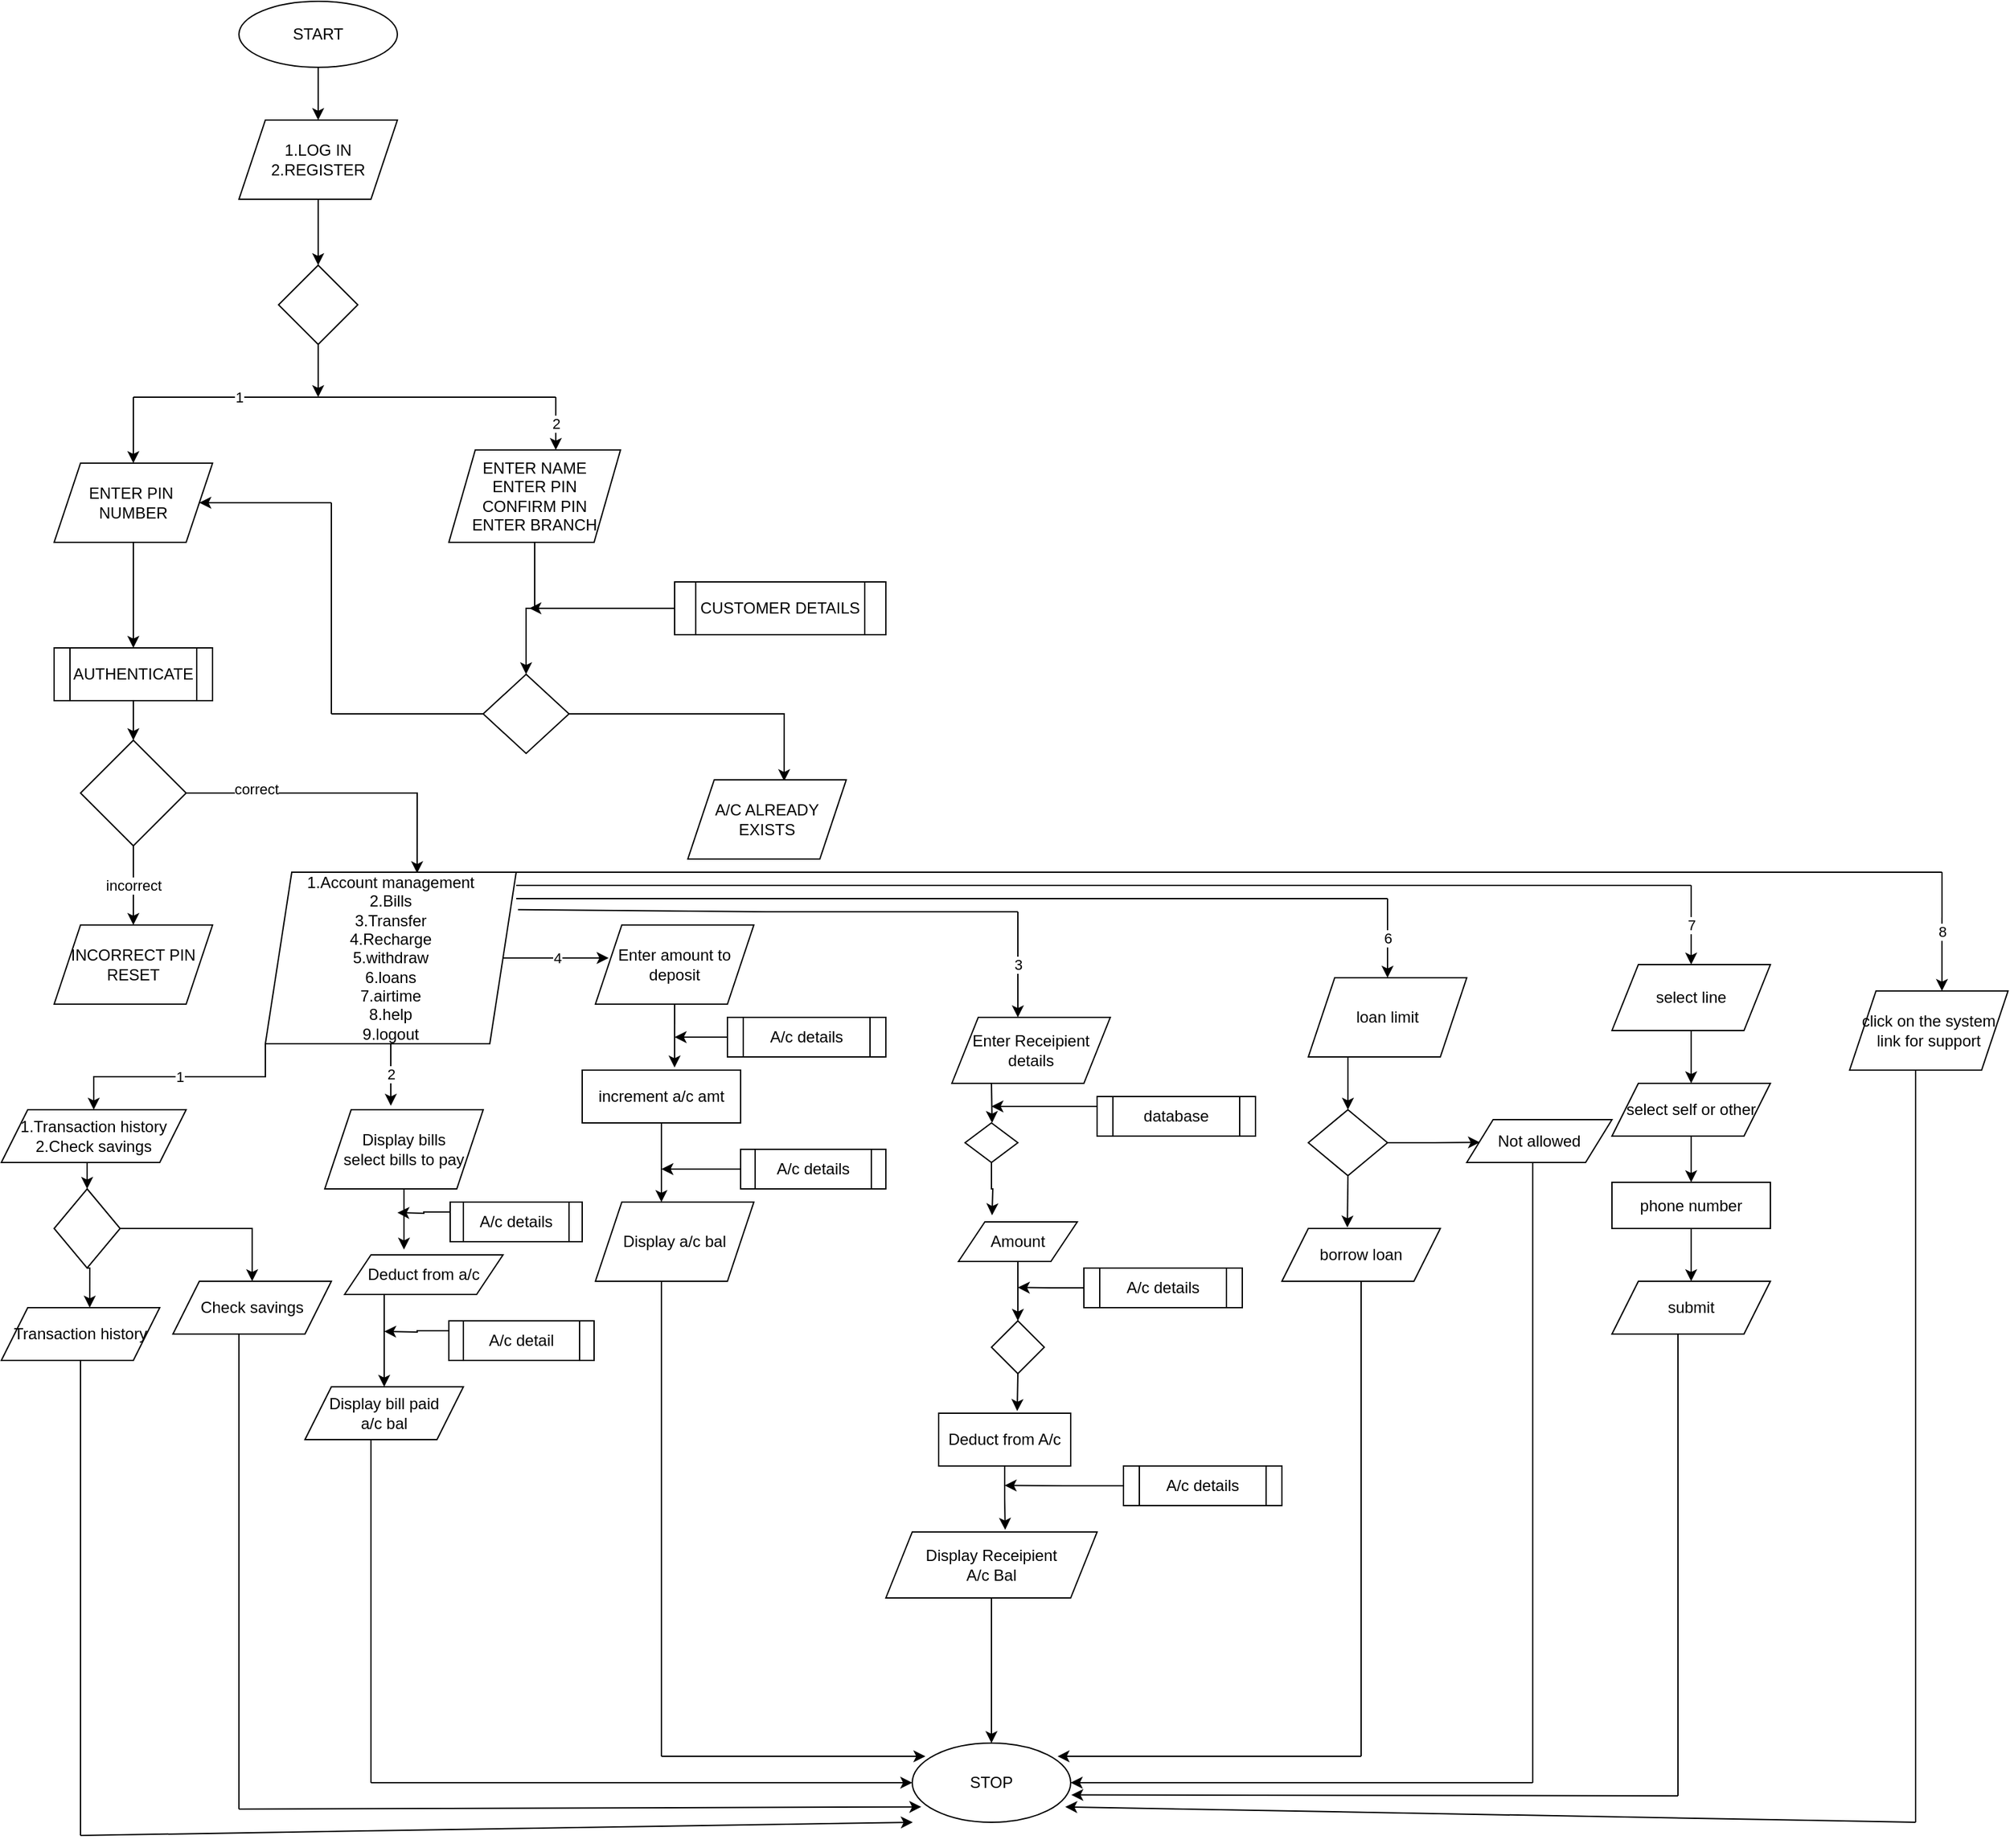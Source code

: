 <mxfile version="21.6.6" type="github">
  <diagram id="C5RBs43oDa-KdzZeNtuy" name="Page-1">
    <mxGraphModel dx="2664" dy="892" grid="1" gridSize="10" guides="1" tooltips="1" connect="1" arrows="1" fold="1" page="1" pageScale="1" pageWidth="827" pageHeight="1169" math="0" shadow="0">
      <root>
        <mxCell id="WIyWlLk6GJQsqaUBKTNV-0" />
        <mxCell id="WIyWlLk6GJQsqaUBKTNV-1" parent="WIyWlLk6GJQsqaUBKTNV-0" />
        <mxCell id="-EJJUSHEmiEM0p1fvj_I-4" style="edgeStyle=orthogonalEdgeStyle;rounded=0;orthogonalLoop=1;jettySize=auto;html=1;exitX=0.5;exitY=1;exitDx=0;exitDy=0;" edge="1" parent="WIyWlLk6GJQsqaUBKTNV-1" source="-EJJUSHEmiEM0p1fvj_I-0">
          <mxGeometry relative="1" as="geometry">
            <mxPoint x="250" y="110" as="targetPoint" />
            <Array as="points">
              <mxPoint x="250" y="110" />
              <mxPoint x="250" y="110" />
            </Array>
          </mxGeometry>
        </mxCell>
        <mxCell id="-EJJUSHEmiEM0p1fvj_I-0" value="START" style="ellipse;whiteSpace=wrap;html=1;" vertex="1" parent="WIyWlLk6GJQsqaUBKTNV-1">
          <mxGeometry x="190" y="20" width="120" height="50" as="geometry" />
        </mxCell>
        <mxCell id="-EJJUSHEmiEM0p1fvj_I-5" style="edgeStyle=orthogonalEdgeStyle;rounded=0;orthogonalLoop=1;jettySize=auto;html=1;exitX=0.5;exitY=1;exitDx=0;exitDy=0;entryX=0.5;entryY=0;entryDx=0;entryDy=0;" edge="1" parent="WIyWlLk6GJQsqaUBKTNV-1" source="-EJJUSHEmiEM0p1fvj_I-1" target="-EJJUSHEmiEM0p1fvj_I-2">
          <mxGeometry relative="1" as="geometry" />
        </mxCell>
        <mxCell id="-EJJUSHEmiEM0p1fvj_I-1" value="1.LOG IN&lt;br&gt;2.REGISTER&lt;br&gt;" style="shape=parallelogram;perimeter=parallelogramPerimeter;whiteSpace=wrap;html=1;fixedSize=1;" vertex="1" parent="WIyWlLk6GJQsqaUBKTNV-1">
          <mxGeometry x="190" y="110" width="120" height="60" as="geometry" />
        </mxCell>
        <mxCell id="-EJJUSHEmiEM0p1fvj_I-6" style="edgeStyle=orthogonalEdgeStyle;rounded=0;orthogonalLoop=1;jettySize=auto;html=1;exitX=0.5;exitY=1;exitDx=0;exitDy=0;" edge="1" parent="WIyWlLk6GJQsqaUBKTNV-1" source="-EJJUSHEmiEM0p1fvj_I-2">
          <mxGeometry relative="1" as="geometry">
            <mxPoint x="250" y="320" as="targetPoint" />
          </mxGeometry>
        </mxCell>
        <mxCell id="-EJJUSHEmiEM0p1fvj_I-2" value="" style="rhombus;whiteSpace=wrap;html=1;" vertex="1" parent="WIyWlLk6GJQsqaUBKTNV-1">
          <mxGeometry x="220" y="220" width="60" height="60" as="geometry" />
        </mxCell>
        <mxCell id="-EJJUSHEmiEM0p1fvj_I-7" value="" style="endArrow=none;html=1;rounded=0;" edge="1" parent="WIyWlLk6GJQsqaUBKTNV-1">
          <mxGeometry width="50" height="50" relative="1" as="geometry">
            <mxPoint x="110" y="320" as="sourcePoint" />
            <mxPoint x="430" y="320" as="targetPoint" />
          </mxGeometry>
        </mxCell>
        <mxCell id="-EJJUSHEmiEM0p1fvj_I-22" style="edgeStyle=orthogonalEdgeStyle;rounded=0;orthogonalLoop=1;jettySize=auto;html=1;exitX=0.5;exitY=1;exitDx=0;exitDy=0;entryX=0.5;entryY=0;entryDx=0;entryDy=0;" edge="1" parent="WIyWlLk6GJQsqaUBKTNV-1" source="-EJJUSHEmiEM0p1fvj_I-8" target="-EJJUSHEmiEM0p1fvj_I-18">
          <mxGeometry relative="1" as="geometry" />
        </mxCell>
        <mxCell id="-EJJUSHEmiEM0p1fvj_I-8" value="ENTER PIN&amp;nbsp; NUMBER" style="shape=parallelogram;perimeter=parallelogramPerimeter;whiteSpace=wrap;html=1;fixedSize=1;" vertex="1" parent="WIyWlLk6GJQsqaUBKTNV-1">
          <mxGeometry x="50" y="370" width="120" height="60" as="geometry" />
        </mxCell>
        <mxCell id="-EJJUSHEmiEM0p1fvj_I-91" style="edgeStyle=orthogonalEdgeStyle;rounded=0;orthogonalLoop=1;jettySize=auto;html=1;exitX=0.5;exitY=1;exitDx=0;exitDy=0;entryX=0.5;entryY=0;entryDx=0;entryDy=0;" edge="1" parent="WIyWlLk6GJQsqaUBKTNV-1" source="-EJJUSHEmiEM0p1fvj_I-9" target="-EJJUSHEmiEM0p1fvj_I-34">
          <mxGeometry relative="1" as="geometry" />
        </mxCell>
        <mxCell id="-EJJUSHEmiEM0p1fvj_I-9" value="ENTER NAME&lt;br&gt;ENTER PIN&lt;br&gt;CONFIRM PIN&lt;br&gt;ENTER BRANCH" style="shape=parallelogram;perimeter=parallelogramPerimeter;whiteSpace=wrap;html=1;fixedSize=1;" vertex="1" parent="WIyWlLk6GJQsqaUBKTNV-1">
          <mxGeometry x="349" y="360" width="130" height="70" as="geometry" />
        </mxCell>
        <mxCell id="-EJJUSHEmiEM0p1fvj_I-15" value="1" style="endArrow=classic;html=1;rounded=0;" edge="1" parent="WIyWlLk6GJQsqaUBKTNV-1">
          <mxGeometry x="-1" y="-40" width="50" height="50" relative="1" as="geometry">
            <mxPoint x="110" y="360" as="sourcePoint" />
            <mxPoint x="110" y="370" as="targetPoint" />
            <Array as="points">
              <mxPoint x="110" y="320" />
            </Array>
            <mxPoint x="40" y="-40" as="offset" />
          </mxGeometry>
        </mxCell>
        <mxCell id="-EJJUSHEmiEM0p1fvj_I-17" value="2" style="edgeStyle=none;orthogonalLoop=1;jettySize=auto;html=1;rounded=0;" edge="1" parent="WIyWlLk6GJQsqaUBKTNV-1">
          <mxGeometry width="100" relative="1" as="geometry">
            <mxPoint x="430" y="320" as="sourcePoint" />
            <mxPoint x="430" y="360" as="targetPoint" />
            <Array as="points" />
          </mxGeometry>
        </mxCell>
        <mxCell id="-EJJUSHEmiEM0p1fvj_I-21" style="edgeStyle=orthogonalEdgeStyle;rounded=0;orthogonalLoop=1;jettySize=auto;html=1;exitX=0.5;exitY=1;exitDx=0;exitDy=0;entryX=0.5;entryY=0;entryDx=0;entryDy=0;" edge="1" parent="WIyWlLk6GJQsqaUBKTNV-1" source="-EJJUSHEmiEM0p1fvj_I-18" target="-EJJUSHEmiEM0p1fvj_I-19">
          <mxGeometry relative="1" as="geometry" />
        </mxCell>
        <mxCell id="-EJJUSHEmiEM0p1fvj_I-18" value="AUTHENTICATE" style="shape=process;whiteSpace=wrap;html=1;backgroundOutline=1;" vertex="1" parent="WIyWlLk6GJQsqaUBKTNV-1">
          <mxGeometry x="50" y="510" width="120" height="40" as="geometry" />
        </mxCell>
        <mxCell id="-EJJUSHEmiEM0p1fvj_I-24" value="incorrect" style="edgeStyle=orthogonalEdgeStyle;rounded=0;orthogonalLoop=1;jettySize=auto;html=1;exitX=0.5;exitY=1;exitDx=0;exitDy=0;entryX=0.5;entryY=0;entryDx=0;entryDy=0;" edge="1" parent="WIyWlLk6GJQsqaUBKTNV-1" source="-EJJUSHEmiEM0p1fvj_I-19" target="-EJJUSHEmiEM0p1fvj_I-23">
          <mxGeometry relative="1" as="geometry" />
        </mxCell>
        <mxCell id="-EJJUSHEmiEM0p1fvj_I-27" style="edgeStyle=orthogonalEdgeStyle;rounded=0;orthogonalLoop=1;jettySize=auto;html=1;exitX=1;exitY=0.5;exitDx=0;exitDy=0;entryX=0.605;entryY=0.006;entryDx=0;entryDy=0;entryPerimeter=0;" edge="1" parent="WIyWlLk6GJQsqaUBKTNV-1" source="-EJJUSHEmiEM0p1fvj_I-19" target="-EJJUSHEmiEM0p1fvj_I-25">
          <mxGeometry relative="1" as="geometry">
            <mxPoint x="332" y="670" as="targetPoint" />
          </mxGeometry>
        </mxCell>
        <mxCell id="-EJJUSHEmiEM0p1fvj_I-30" value="correct" style="edgeLabel;html=1;align=center;verticalAlign=middle;resizable=0;points=[];" vertex="1" connectable="0" parent="-EJJUSHEmiEM0p1fvj_I-27">
          <mxGeometry x="-0.554" y="3" relative="1" as="geometry">
            <mxPoint as="offset" />
          </mxGeometry>
        </mxCell>
        <mxCell id="-EJJUSHEmiEM0p1fvj_I-19" value="" style="rhombus;whiteSpace=wrap;html=1;" vertex="1" parent="WIyWlLk6GJQsqaUBKTNV-1">
          <mxGeometry x="70" y="580" width="80" height="80" as="geometry" />
        </mxCell>
        <mxCell id="-EJJUSHEmiEM0p1fvj_I-23" value="INCORRECT PIN&lt;br&gt;RESET" style="shape=parallelogram;perimeter=parallelogramPerimeter;whiteSpace=wrap;html=1;fixedSize=1;" vertex="1" parent="WIyWlLk6GJQsqaUBKTNV-1">
          <mxGeometry x="50" y="720" width="120" height="60" as="geometry" />
        </mxCell>
        <mxCell id="-EJJUSHEmiEM0p1fvj_I-61" value="4" style="edgeStyle=orthogonalEdgeStyle;rounded=0;orthogonalLoop=1;jettySize=auto;html=1;exitX=1;exitY=0.5;exitDx=0;exitDy=0;" edge="1" parent="WIyWlLk6GJQsqaUBKTNV-1" source="-EJJUSHEmiEM0p1fvj_I-25">
          <mxGeometry relative="1" as="geometry">
            <mxPoint x="470" y="745" as="targetPoint" />
          </mxGeometry>
        </mxCell>
        <mxCell id="-EJJUSHEmiEM0p1fvj_I-72" value="1" style="edgeStyle=orthogonalEdgeStyle;rounded=0;orthogonalLoop=1;jettySize=auto;html=1;exitX=0;exitY=1;exitDx=0;exitDy=0;entryX=0.5;entryY=0;entryDx=0;entryDy=0;" edge="1" parent="WIyWlLk6GJQsqaUBKTNV-1" source="-EJJUSHEmiEM0p1fvj_I-25" target="-EJJUSHEmiEM0p1fvj_I-56">
          <mxGeometry relative="1" as="geometry" />
        </mxCell>
        <mxCell id="-EJJUSHEmiEM0p1fvj_I-112" value="2" style="edgeStyle=orthogonalEdgeStyle;rounded=0;orthogonalLoop=1;jettySize=auto;html=1;exitX=0.5;exitY=1;exitDx=0;exitDy=0;entryX=0.417;entryY=-0.05;entryDx=0;entryDy=0;entryPerimeter=0;" edge="1" parent="WIyWlLk6GJQsqaUBKTNV-1" source="-EJJUSHEmiEM0p1fvj_I-25" target="-EJJUSHEmiEM0p1fvj_I-57">
          <mxGeometry relative="1" as="geometry" />
        </mxCell>
        <mxCell id="-EJJUSHEmiEM0p1fvj_I-25" value="1.Account management&lt;br&gt;2.Bills&lt;br&gt;3.Transfer&lt;br&gt;4.Recharge&lt;br&gt;5.withdraw&lt;br&gt;6.loans&lt;br&gt;7.airtime&lt;br&gt;8.help&lt;br&gt;9.logout" style="shape=parallelogram;perimeter=parallelogramPerimeter;whiteSpace=wrap;html=1;fixedSize=1;" vertex="1" parent="WIyWlLk6GJQsqaUBKTNV-1">
          <mxGeometry x="210" y="680" width="190" height="130" as="geometry" />
        </mxCell>
        <mxCell id="-EJJUSHEmiEM0p1fvj_I-92" style="edgeStyle=orthogonalEdgeStyle;rounded=0;orthogonalLoop=1;jettySize=auto;html=1;exitX=0;exitY=0.5;exitDx=0;exitDy=0;" edge="1" parent="WIyWlLk6GJQsqaUBKTNV-1" source="-EJJUSHEmiEM0p1fvj_I-31">
          <mxGeometry relative="1" as="geometry">
            <mxPoint x="410" y="480" as="targetPoint" />
          </mxGeometry>
        </mxCell>
        <mxCell id="-EJJUSHEmiEM0p1fvj_I-31" value="CUSTOMER DETAILS" style="shape=process;whiteSpace=wrap;html=1;backgroundOutline=1;" vertex="1" parent="WIyWlLk6GJQsqaUBKTNV-1">
          <mxGeometry x="520" y="460" width="160" height="40" as="geometry" />
        </mxCell>
        <mxCell id="-EJJUSHEmiEM0p1fvj_I-42" style="edgeStyle=orthogonalEdgeStyle;rounded=0;orthogonalLoop=1;jettySize=auto;html=1;exitX=1;exitY=0.5;exitDx=0;exitDy=0;entryX=0.608;entryY=0.017;entryDx=0;entryDy=0;entryPerimeter=0;" edge="1" parent="WIyWlLk6GJQsqaUBKTNV-1" source="-EJJUSHEmiEM0p1fvj_I-34" target="-EJJUSHEmiEM0p1fvj_I-35">
          <mxGeometry relative="1" as="geometry" />
        </mxCell>
        <mxCell id="-EJJUSHEmiEM0p1fvj_I-34" value="" style="rhombus;whiteSpace=wrap;html=1;" vertex="1" parent="WIyWlLk6GJQsqaUBKTNV-1">
          <mxGeometry x="375" y="530" width="65" height="60" as="geometry" />
        </mxCell>
        <mxCell id="-EJJUSHEmiEM0p1fvj_I-35" value="A/C ALREADY EXISTS" style="shape=parallelogram;perimeter=parallelogramPerimeter;whiteSpace=wrap;html=1;fixedSize=1;" vertex="1" parent="WIyWlLk6GJQsqaUBKTNV-1">
          <mxGeometry x="530" y="610" width="120" height="60" as="geometry" />
        </mxCell>
        <mxCell id="-EJJUSHEmiEM0p1fvj_I-45" value="" style="endArrow=none;html=1;rounded=0;" edge="1" parent="WIyWlLk6GJQsqaUBKTNV-1">
          <mxGeometry width="50" height="50" relative="1" as="geometry">
            <mxPoint x="260" y="560" as="sourcePoint" />
            <mxPoint x="260" y="400" as="targetPoint" />
          </mxGeometry>
        </mxCell>
        <mxCell id="-EJJUSHEmiEM0p1fvj_I-47" value="" style="endArrow=none;html=1;rounded=0;entryX=0;entryY=0.5;entryDx=0;entryDy=0;" edge="1" parent="WIyWlLk6GJQsqaUBKTNV-1" target="-EJJUSHEmiEM0p1fvj_I-34">
          <mxGeometry width="50" height="50" relative="1" as="geometry">
            <mxPoint x="260" y="560" as="sourcePoint" />
            <mxPoint x="370" y="570" as="targetPoint" />
          </mxGeometry>
        </mxCell>
        <mxCell id="-EJJUSHEmiEM0p1fvj_I-55" value="" style="endArrow=classic;html=1;rounded=0;entryX=1;entryY=0.5;entryDx=0;entryDy=0;" edge="1" parent="WIyWlLk6GJQsqaUBKTNV-1" target="-EJJUSHEmiEM0p1fvj_I-8">
          <mxGeometry width="50" height="50" relative="1" as="geometry">
            <mxPoint x="260" y="400" as="sourcePoint" />
            <mxPoint x="240" y="450" as="targetPoint" />
            <Array as="points" />
          </mxGeometry>
        </mxCell>
        <mxCell id="-EJJUSHEmiEM0p1fvj_I-78" style="edgeStyle=orthogonalEdgeStyle;rounded=0;orthogonalLoop=1;jettySize=auto;html=1;exitX=0.5;exitY=1;exitDx=0;exitDy=0;entryX=0.5;entryY=0;entryDx=0;entryDy=0;" edge="1" parent="WIyWlLk6GJQsqaUBKTNV-1" source="-EJJUSHEmiEM0p1fvj_I-56" target="-EJJUSHEmiEM0p1fvj_I-74">
          <mxGeometry relative="1" as="geometry" />
        </mxCell>
        <mxCell id="-EJJUSHEmiEM0p1fvj_I-56" value="1.Transaction history&lt;br&gt;2.Check savings" style="shape=parallelogram;perimeter=parallelogramPerimeter;whiteSpace=wrap;html=1;fixedSize=1;" vertex="1" parent="WIyWlLk6GJQsqaUBKTNV-1">
          <mxGeometry x="10" y="860" width="140" height="40" as="geometry" />
        </mxCell>
        <mxCell id="-EJJUSHEmiEM0p1fvj_I-118" style="edgeStyle=orthogonalEdgeStyle;rounded=0;orthogonalLoop=1;jettySize=auto;html=1;exitX=0.5;exitY=1;exitDx=0;exitDy=0;entryX=0.375;entryY=-0.133;entryDx=0;entryDy=0;entryPerimeter=0;" edge="1" parent="WIyWlLk6GJQsqaUBKTNV-1" source="-EJJUSHEmiEM0p1fvj_I-57" target="-EJJUSHEmiEM0p1fvj_I-95">
          <mxGeometry relative="1" as="geometry" />
        </mxCell>
        <mxCell id="-EJJUSHEmiEM0p1fvj_I-57" value="Display bills&lt;br&gt;select bills to pay" style="shape=parallelogram;perimeter=parallelogramPerimeter;whiteSpace=wrap;html=1;fixedSize=1;" vertex="1" parent="WIyWlLk6GJQsqaUBKTNV-1">
          <mxGeometry x="255" y="860" width="120" height="60" as="geometry" />
        </mxCell>
        <mxCell id="-EJJUSHEmiEM0p1fvj_I-67" style="edgeStyle=orthogonalEdgeStyle;rounded=0;orthogonalLoop=1;jettySize=auto;html=1;exitX=0.5;exitY=1;exitDx=0;exitDy=0;entryX=0.583;entryY=-0.05;entryDx=0;entryDy=0;entryPerimeter=0;" edge="1" parent="WIyWlLk6GJQsqaUBKTNV-1" source="-EJJUSHEmiEM0p1fvj_I-58" target="-EJJUSHEmiEM0p1fvj_I-62">
          <mxGeometry relative="1" as="geometry" />
        </mxCell>
        <mxCell id="-EJJUSHEmiEM0p1fvj_I-58" value="Enter amount to deposit" style="shape=parallelogram;perimeter=parallelogramPerimeter;whiteSpace=wrap;html=1;fixedSize=1;" vertex="1" parent="WIyWlLk6GJQsqaUBKTNV-1">
          <mxGeometry x="460" y="720" width="120" height="60" as="geometry" />
        </mxCell>
        <mxCell id="-EJJUSHEmiEM0p1fvj_I-69" style="edgeStyle=orthogonalEdgeStyle;rounded=0;orthogonalLoop=1;jettySize=auto;html=1;exitX=0.5;exitY=1;exitDx=0;exitDy=0;" edge="1" parent="WIyWlLk6GJQsqaUBKTNV-1" source="-EJJUSHEmiEM0p1fvj_I-62">
          <mxGeometry relative="1" as="geometry">
            <mxPoint x="510" y="930" as="targetPoint" />
          </mxGeometry>
        </mxCell>
        <mxCell id="-EJJUSHEmiEM0p1fvj_I-62" value="increment a/c amt" style="rounded=0;whiteSpace=wrap;html=1;" vertex="1" parent="WIyWlLk6GJQsqaUBKTNV-1">
          <mxGeometry x="450" y="830" width="120" height="40" as="geometry" />
        </mxCell>
        <mxCell id="-EJJUSHEmiEM0p1fvj_I-63" value="Display a/c bal" style="shape=parallelogram;perimeter=parallelogramPerimeter;whiteSpace=wrap;html=1;fixedSize=1;" vertex="1" parent="WIyWlLk6GJQsqaUBKTNV-1">
          <mxGeometry x="460" y="930" width="120" height="60" as="geometry" />
        </mxCell>
        <mxCell id="-EJJUSHEmiEM0p1fvj_I-70" style="edgeStyle=orthogonalEdgeStyle;rounded=0;orthogonalLoop=1;jettySize=auto;html=1;exitX=0;exitY=0.5;exitDx=0;exitDy=0;" edge="1" parent="WIyWlLk6GJQsqaUBKTNV-1" source="-EJJUSHEmiEM0p1fvj_I-64">
          <mxGeometry relative="1" as="geometry">
            <mxPoint x="510" y="905" as="targetPoint" />
          </mxGeometry>
        </mxCell>
        <mxCell id="-EJJUSHEmiEM0p1fvj_I-64" value="A/c details" style="shape=process;whiteSpace=wrap;html=1;backgroundOutline=1;" vertex="1" parent="WIyWlLk6GJQsqaUBKTNV-1">
          <mxGeometry x="570" y="890" width="110" height="30" as="geometry" />
        </mxCell>
        <mxCell id="-EJJUSHEmiEM0p1fvj_I-71" style="edgeStyle=orthogonalEdgeStyle;rounded=0;orthogonalLoop=1;jettySize=auto;html=1;exitX=0;exitY=0.5;exitDx=0;exitDy=0;" edge="1" parent="WIyWlLk6GJQsqaUBKTNV-1" source="-EJJUSHEmiEM0p1fvj_I-65">
          <mxGeometry relative="1" as="geometry">
            <mxPoint x="520" y="805" as="targetPoint" />
          </mxGeometry>
        </mxCell>
        <mxCell id="-EJJUSHEmiEM0p1fvj_I-65" value="A/c details" style="shape=process;whiteSpace=wrap;html=1;backgroundOutline=1;" vertex="1" parent="WIyWlLk6GJQsqaUBKTNV-1">
          <mxGeometry x="560" y="790" width="120" height="30" as="geometry" />
        </mxCell>
        <mxCell id="-EJJUSHEmiEM0p1fvj_I-80" style="edgeStyle=orthogonalEdgeStyle;rounded=0;orthogonalLoop=1;jettySize=auto;html=1;exitX=1;exitY=0.5;exitDx=0;exitDy=0;entryX=0.5;entryY=0;entryDx=0;entryDy=0;" edge="1" parent="WIyWlLk6GJQsqaUBKTNV-1" source="-EJJUSHEmiEM0p1fvj_I-74" target="-EJJUSHEmiEM0p1fvj_I-76">
          <mxGeometry relative="1" as="geometry" />
        </mxCell>
        <mxCell id="-EJJUSHEmiEM0p1fvj_I-82" style="edgeStyle=orthogonalEdgeStyle;rounded=0;orthogonalLoop=1;jettySize=auto;html=1;exitX=0.5;exitY=1;exitDx=0;exitDy=0;entryX=0.558;entryY=0;entryDx=0;entryDy=0;entryPerimeter=0;" edge="1" parent="WIyWlLk6GJQsqaUBKTNV-1" source="-EJJUSHEmiEM0p1fvj_I-74" target="-EJJUSHEmiEM0p1fvj_I-75">
          <mxGeometry relative="1" as="geometry" />
        </mxCell>
        <mxCell id="-EJJUSHEmiEM0p1fvj_I-74" value="" style="rhombus;whiteSpace=wrap;html=1;" vertex="1" parent="WIyWlLk6GJQsqaUBKTNV-1">
          <mxGeometry x="50" y="920" width="50" height="60" as="geometry" />
        </mxCell>
        <mxCell id="-EJJUSHEmiEM0p1fvj_I-75" value="Transaction history" style="shape=parallelogram;perimeter=parallelogramPerimeter;whiteSpace=wrap;html=1;fixedSize=1;" vertex="1" parent="WIyWlLk6GJQsqaUBKTNV-1">
          <mxGeometry x="10" y="1010" width="120" height="40" as="geometry" />
        </mxCell>
        <mxCell id="-EJJUSHEmiEM0p1fvj_I-76" value="Check savings" style="shape=parallelogram;perimeter=parallelogramPerimeter;whiteSpace=wrap;html=1;fixedSize=1;" vertex="1" parent="WIyWlLk6GJQsqaUBKTNV-1">
          <mxGeometry x="140" y="990" width="120" height="40" as="geometry" />
        </mxCell>
        <mxCell id="-EJJUSHEmiEM0p1fvj_I-83" style="edgeStyle=orthogonalEdgeStyle;rounded=0;orthogonalLoop=1;jettySize=auto;html=1;exitX=0.5;exitY=1;exitDx=0;exitDy=0;" edge="1" parent="WIyWlLk6GJQsqaUBKTNV-1" source="-EJJUSHEmiEM0p1fvj_I-1" target="-EJJUSHEmiEM0p1fvj_I-1">
          <mxGeometry relative="1" as="geometry" />
        </mxCell>
        <mxCell id="-EJJUSHEmiEM0p1fvj_I-86" style="edgeStyle=orthogonalEdgeStyle;rounded=0;orthogonalLoop=1;jettySize=auto;html=1;exitX=0.5;exitY=1;exitDx=0;exitDy=0;" edge="1" parent="WIyWlLk6GJQsqaUBKTNV-1" source="-EJJUSHEmiEM0p1fvj_I-1" target="-EJJUSHEmiEM0p1fvj_I-1">
          <mxGeometry relative="1" as="geometry" />
        </mxCell>
        <mxCell id="-EJJUSHEmiEM0p1fvj_I-121" style="edgeStyle=orthogonalEdgeStyle;rounded=0;orthogonalLoop=1;jettySize=auto;html=1;exitX=0;exitY=0.25;exitDx=0;exitDy=0;" edge="1" parent="WIyWlLk6GJQsqaUBKTNV-1" source="-EJJUSHEmiEM0p1fvj_I-93">
          <mxGeometry relative="1" as="geometry">
            <mxPoint x="310" y="938" as="targetPoint" />
          </mxGeometry>
        </mxCell>
        <mxCell id="-EJJUSHEmiEM0p1fvj_I-93" value="A/c details" style="shape=process;whiteSpace=wrap;html=1;backgroundOutline=1;" vertex="1" parent="WIyWlLk6GJQsqaUBKTNV-1">
          <mxGeometry x="350" y="930" width="100" height="30" as="geometry" />
        </mxCell>
        <mxCell id="-EJJUSHEmiEM0p1fvj_I-119" style="edgeStyle=orthogonalEdgeStyle;rounded=0;orthogonalLoop=1;jettySize=auto;html=1;exitX=0.25;exitY=1;exitDx=0;exitDy=0;" edge="1" parent="WIyWlLk6GJQsqaUBKTNV-1" source="-EJJUSHEmiEM0p1fvj_I-95" target="-EJJUSHEmiEM0p1fvj_I-102">
          <mxGeometry relative="1" as="geometry" />
        </mxCell>
        <mxCell id="-EJJUSHEmiEM0p1fvj_I-95" value="Deduct from a/c" style="shape=parallelogram;perimeter=parallelogramPerimeter;whiteSpace=wrap;html=1;fixedSize=1;" vertex="1" parent="WIyWlLk6GJQsqaUBKTNV-1">
          <mxGeometry x="270" y="970" width="120" height="30" as="geometry" />
        </mxCell>
        <mxCell id="-EJJUSHEmiEM0p1fvj_I-120" style="edgeStyle=orthogonalEdgeStyle;rounded=0;orthogonalLoop=1;jettySize=auto;html=1;exitX=0;exitY=0.25;exitDx=0;exitDy=0;" edge="1" parent="WIyWlLk6GJQsqaUBKTNV-1" source="-EJJUSHEmiEM0p1fvj_I-97">
          <mxGeometry relative="1" as="geometry">
            <mxPoint x="300" y="1028" as="targetPoint" />
          </mxGeometry>
        </mxCell>
        <mxCell id="-EJJUSHEmiEM0p1fvj_I-97" value="A/c detail" style="shape=process;whiteSpace=wrap;html=1;backgroundOutline=1;" vertex="1" parent="WIyWlLk6GJQsqaUBKTNV-1">
          <mxGeometry x="349" y="1020" width="110" height="30" as="geometry" />
        </mxCell>
        <mxCell id="-EJJUSHEmiEM0p1fvj_I-99" style="edgeStyle=orthogonalEdgeStyle;rounded=0;orthogonalLoop=1;jettySize=auto;html=1;exitX=0.5;exitY=1;exitDx=0;exitDy=0;" edge="1" parent="WIyWlLk6GJQsqaUBKTNV-1" source="-EJJUSHEmiEM0p1fvj_I-97" target="-EJJUSHEmiEM0p1fvj_I-97">
          <mxGeometry relative="1" as="geometry" />
        </mxCell>
        <mxCell id="-EJJUSHEmiEM0p1fvj_I-100" style="edgeStyle=orthogonalEdgeStyle;rounded=0;orthogonalLoop=1;jettySize=auto;html=1;exitX=0.5;exitY=1;exitDx=0;exitDy=0;" edge="1" parent="WIyWlLk6GJQsqaUBKTNV-1" source="-EJJUSHEmiEM0p1fvj_I-97" target="-EJJUSHEmiEM0p1fvj_I-97">
          <mxGeometry relative="1" as="geometry" />
        </mxCell>
        <mxCell id="-EJJUSHEmiEM0p1fvj_I-102" value="Display bill paid&lt;br&gt;a/c bal" style="shape=parallelogram;perimeter=parallelogramPerimeter;whiteSpace=wrap;html=1;fixedSize=1;" vertex="1" parent="WIyWlLk6GJQsqaUBKTNV-1">
          <mxGeometry x="240" y="1070" width="120" height="40" as="geometry" />
        </mxCell>
        <mxCell id="-EJJUSHEmiEM0p1fvj_I-113" value="STOP" style="ellipse;whiteSpace=wrap;html=1;" vertex="1" parent="WIyWlLk6GJQsqaUBKTNV-1">
          <mxGeometry x="700" y="1340" width="120" height="60" as="geometry" />
        </mxCell>
        <mxCell id="-EJJUSHEmiEM0p1fvj_I-130" value="" style="endArrow=none;html=1;rounded=0;" edge="1" parent="WIyWlLk6GJQsqaUBKTNV-1">
          <mxGeometry width="50" height="50" relative="1" as="geometry">
            <mxPoint x="70" y="1410" as="sourcePoint" />
            <mxPoint x="70" y="1050" as="targetPoint" />
          </mxGeometry>
        </mxCell>
        <mxCell id="-EJJUSHEmiEM0p1fvj_I-131" value="" style="endArrow=none;html=1;rounded=0;" edge="1" parent="WIyWlLk6GJQsqaUBKTNV-1">
          <mxGeometry width="50" height="50" relative="1" as="geometry">
            <mxPoint x="190" y="1390" as="sourcePoint" />
            <mxPoint x="190" y="1030" as="targetPoint" />
          </mxGeometry>
        </mxCell>
        <mxCell id="-EJJUSHEmiEM0p1fvj_I-139" value="" style="endArrow=none;html=1;rounded=0;exitX=1.007;exitY=0.218;exitDx=0;exitDy=0;exitPerimeter=0;" edge="1" parent="WIyWlLk6GJQsqaUBKTNV-1" source="-EJJUSHEmiEM0p1fvj_I-25">
          <mxGeometry width="50" height="50" relative="1" as="geometry">
            <mxPoint x="400" y="710" as="sourcePoint" />
            <mxPoint x="780" y="710" as="targetPoint" />
            <Array as="points">
              <mxPoint x="590" y="710" />
            </Array>
          </mxGeometry>
        </mxCell>
        <mxCell id="-EJJUSHEmiEM0p1fvj_I-141" value="3" style="endArrow=classic;html=1;rounded=0;" edge="1" parent="WIyWlLk6GJQsqaUBKTNV-1">
          <mxGeometry width="50" height="50" relative="1" as="geometry">
            <mxPoint x="780" y="710" as="sourcePoint" />
            <mxPoint x="780" y="790" as="targetPoint" />
          </mxGeometry>
        </mxCell>
        <mxCell id="-EJJUSHEmiEM0p1fvj_I-161" style="edgeStyle=orthogonalEdgeStyle;rounded=0;orthogonalLoop=1;jettySize=auto;html=1;exitX=0.25;exitY=1;exitDx=0;exitDy=0;" edge="1" parent="WIyWlLk6GJQsqaUBKTNV-1" source="-EJJUSHEmiEM0p1fvj_I-142">
          <mxGeometry relative="1" as="geometry">
            <mxPoint x="760.455" y="870" as="targetPoint" />
          </mxGeometry>
        </mxCell>
        <mxCell id="-EJJUSHEmiEM0p1fvj_I-142" value="Enter Receipient details" style="shape=parallelogram;perimeter=parallelogramPerimeter;whiteSpace=wrap;html=1;fixedSize=1;" vertex="1" parent="WIyWlLk6GJQsqaUBKTNV-1">
          <mxGeometry x="730" y="790" width="120" height="50" as="geometry" />
        </mxCell>
        <mxCell id="-EJJUSHEmiEM0p1fvj_I-163" style="edgeStyle=orthogonalEdgeStyle;rounded=0;orthogonalLoop=1;jettySize=auto;html=1;exitX=0.5;exitY=1;exitDx=0;exitDy=0;" edge="1" parent="WIyWlLk6GJQsqaUBKTNV-1" source="-EJJUSHEmiEM0p1fvj_I-144">
          <mxGeometry relative="1" as="geometry">
            <mxPoint x="760.455" y="940" as="targetPoint" />
          </mxGeometry>
        </mxCell>
        <mxCell id="-EJJUSHEmiEM0p1fvj_I-144" value="" style="rhombus;whiteSpace=wrap;html=1;" vertex="1" parent="WIyWlLk6GJQsqaUBKTNV-1">
          <mxGeometry x="740" y="870" width="40" height="30" as="geometry" />
        </mxCell>
        <mxCell id="-EJJUSHEmiEM0p1fvj_I-155" style="edgeStyle=orthogonalEdgeStyle;rounded=0;orthogonalLoop=1;jettySize=auto;html=1;exitX=0.5;exitY=1;exitDx=0;exitDy=0;entryX=0.5;entryY=0;entryDx=0;entryDy=0;" edge="1" parent="WIyWlLk6GJQsqaUBKTNV-1" source="-EJJUSHEmiEM0p1fvj_I-145" target="-EJJUSHEmiEM0p1fvj_I-146">
          <mxGeometry relative="1" as="geometry" />
        </mxCell>
        <mxCell id="-EJJUSHEmiEM0p1fvj_I-145" value="Amount" style="shape=parallelogram;perimeter=parallelogramPerimeter;whiteSpace=wrap;html=1;fixedSize=1;" vertex="1" parent="WIyWlLk6GJQsqaUBKTNV-1">
          <mxGeometry x="735" y="945" width="90" height="30" as="geometry" />
        </mxCell>
        <mxCell id="-EJJUSHEmiEM0p1fvj_I-157" style="edgeStyle=orthogonalEdgeStyle;rounded=0;orthogonalLoop=1;jettySize=auto;html=1;exitX=0.5;exitY=1;exitDx=0;exitDy=0;entryX=0.595;entryY=-0.041;entryDx=0;entryDy=0;entryPerimeter=0;" edge="1" parent="WIyWlLk6GJQsqaUBKTNV-1" source="-EJJUSHEmiEM0p1fvj_I-146" target="-EJJUSHEmiEM0p1fvj_I-147">
          <mxGeometry relative="1" as="geometry" />
        </mxCell>
        <mxCell id="-EJJUSHEmiEM0p1fvj_I-146" value="" style="rhombus;whiteSpace=wrap;html=1;" vertex="1" parent="WIyWlLk6GJQsqaUBKTNV-1">
          <mxGeometry x="760" y="1020" width="40" height="40" as="geometry" />
        </mxCell>
        <mxCell id="-EJJUSHEmiEM0p1fvj_I-158" style="edgeStyle=orthogonalEdgeStyle;rounded=0;orthogonalLoop=1;jettySize=auto;html=1;exitX=0.5;exitY=1;exitDx=0;exitDy=0;entryX=0.565;entryY=-0.033;entryDx=0;entryDy=0;entryPerimeter=0;" edge="1" parent="WIyWlLk6GJQsqaUBKTNV-1" source="-EJJUSHEmiEM0p1fvj_I-147" target="-EJJUSHEmiEM0p1fvj_I-148">
          <mxGeometry relative="1" as="geometry" />
        </mxCell>
        <mxCell id="-EJJUSHEmiEM0p1fvj_I-147" value="Deduct from A/c" style="rounded=0;whiteSpace=wrap;html=1;" vertex="1" parent="WIyWlLk6GJQsqaUBKTNV-1">
          <mxGeometry x="720" y="1090" width="100" height="40" as="geometry" />
        </mxCell>
        <mxCell id="-EJJUSHEmiEM0p1fvj_I-197" style="edgeStyle=orthogonalEdgeStyle;rounded=0;orthogonalLoop=1;jettySize=auto;html=1;exitX=0.5;exitY=1;exitDx=0;exitDy=0;" edge="1" parent="WIyWlLk6GJQsqaUBKTNV-1" source="-EJJUSHEmiEM0p1fvj_I-148" target="-EJJUSHEmiEM0p1fvj_I-113">
          <mxGeometry relative="1" as="geometry" />
        </mxCell>
        <mxCell id="-EJJUSHEmiEM0p1fvj_I-148" value="Display Receipient&lt;br&gt;A/c Bal" style="shape=parallelogram;perimeter=parallelogramPerimeter;whiteSpace=wrap;html=1;fixedSize=1;" vertex="1" parent="WIyWlLk6GJQsqaUBKTNV-1">
          <mxGeometry x="680" y="1180" width="160" height="50" as="geometry" />
        </mxCell>
        <mxCell id="-EJJUSHEmiEM0p1fvj_I-164" style="edgeStyle=orthogonalEdgeStyle;rounded=0;orthogonalLoop=1;jettySize=auto;html=1;exitX=0;exitY=0.25;exitDx=0;exitDy=0;" edge="1" parent="WIyWlLk6GJQsqaUBKTNV-1" source="-EJJUSHEmiEM0p1fvj_I-149">
          <mxGeometry relative="1" as="geometry">
            <mxPoint x="760" y="857.455" as="targetPoint" />
          </mxGeometry>
        </mxCell>
        <mxCell id="-EJJUSHEmiEM0p1fvj_I-149" value="database" style="shape=process;whiteSpace=wrap;html=1;backgroundOutline=1;" vertex="1" parent="WIyWlLk6GJQsqaUBKTNV-1">
          <mxGeometry x="840" y="850" width="120" height="30" as="geometry" />
        </mxCell>
        <mxCell id="-EJJUSHEmiEM0p1fvj_I-154" style="edgeStyle=orthogonalEdgeStyle;rounded=0;orthogonalLoop=1;jettySize=auto;html=1;exitX=0;exitY=0.5;exitDx=0;exitDy=0;" edge="1" parent="WIyWlLk6GJQsqaUBKTNV-1" source="-EJJUSHEmiEM0p1fvj_I-150">
          <mxGeometry relative="1" as="geometry">
            <mxPoint x="780" y="994.727" as="targetPoint" />
          </mxGeometry>
        </mxCell>
        <mxCell id="-EJJUSHEmiEM0p1fvj_I-150" value="A/c details" style="shape=process;whiteSpace=wrap;html=1;backgroundOutline=1;" vertex="1" parent="WIyWlLk6GJQsqaUBKTNV-1">
          <mxGeometry x="830" y="980" width="120" height="30" as="geometry" />
        </mxCell>
        <mxCell id="-EJJUSHEmiEM0p1fvj_I-159" style="edgeStyle=orthogonalEdgeStyle;rounded=0;orthogonalLoop=1;jettySize=auto;html=1;exitX=0;exitY=0.5;exitDx=0;exitDy=0;" edge="1" parent="WIyWlLk6GJQsqaUBKTNV-1" source="-EJJUSHEmiEM0p1fvj_I-151">
          <mxGeometry relative="1" as="geometry">
            <mxPoint x="770" y="1144.727" as="targetPoint" />
          </mxGeometry>
        </mxCell>
        <mxCell id="-EJJUSHEmiEM0p1fvj_I-151" value="A/c details" style="shape=process;whiteSpace=wrap;html=1;backgroundOutline=1;" vertex="1" parent="WIyWlLk6GJQsqaUBKTNV-1">
          <mxGeometry x="860" y="1130" width="120" height="30" as="geometry" />
        </mxCell>
        <mxCell id="-EJJUSHEmiEM0p1fvj_I-174" style="edgeStyle=orthogonalEdgeStyle;rounded=0;orthogonalLoop=1;jettySize=auto;html=1;exitX=0.25;exitY=1;exitDx=0;exitDy=0;" edge="1" parent="WIyWlLk6GJQsqaUBKTNV-1" source="-EJJUSHEmiEM0p1fvj_I-166" target="-EJJUSHEmiEM0p1fvj_I-170">
          <mxGeometry relative="1" as="geometry" />
        </mxCell>
        <mxCell id="-EJJUSHEmiEM0p1fvj_I-166" value="loan limit" style="shape=parallelogram;perimeter=parallelogramPerimeter;whiteSpace=wrap;html=1;fixedSize=1;" vertex="1" parent="WIyWlLk6GJQsqaUBKTNV-1">
          <mxGeometry x="1000" y="760" width="120" height="60" as="geometry" />
        </mxCell>
        <mxCell id="-EJJUSHEmiEM0p1fvj_I-181" style="edgeStyle=orthogonalEdgeStyle;rounded=0;orthogonalLoop=1;jettySize=auto;html=1;exitX=0.5;exitY=1;exitDx=0;exitDy=0;entryX=0.5;entryY=0;entryDx=0;entryDy=0;" edge="1" parent="WIyWlLk6GJQsqaUBKTNV-1" source="-EJJUSHEmiEM0p1fvj_I-167" target="-EJJUSHEmiEM0p1fvj_I-177">
          <mxGeometry relative="1" as="geometry" />
        </mxCell>
        <mxCell id="-EJJUSHEmiEM0p1fvj_I-167" value="select line" style="shape=parallelogram;perimeter=parallelogramPerimeter;whiteSpace=wrap;html=1;fixedSize=1;" vertex="1" parent="WIyWlLk6GJQsqaUBKTNV-1">
          <mxGeometry x="1230" y="750" width="120" height="50" as="geometry" />
        </mxCell>
        <mxCell id="-EJJUSHEmiEM0p1fvj_I-168" value="click on the system link for support" style="shape=parallelogram;perimeter=parallelogramPerimeter;whiteSpace=wrap;html=1;fixedSize=1;" vertex="1" parent="WIyWlLk6GJQsqaUBKTNV-1">
          <mxGeometry x="1410" y="770" width="120" height="60" as="geometry" />
        </mxCell>
        <mxCell id="-EJJUSHEmiEM0p1fvj_I-175" style="edgeStyle=orthogonalEdgeStyle;rounded=0;orthogonalLoop=1;jettySize=auto;html=1;exitX=1;exitY=0.5;exitDx=0;exitDy=0;" edge="1" parent="WIyWlLk6GJQsqaUBKTNV-1" source="-EJJUSHEmiEM0p1fvj_I-170">
          <mxGeometry relative="1" as="geometry">
            <mxPoint x="1130.0" y="884.727" as="targetPoint" />
          </mxGeometry>
        </mxCell>
        <mxCell id="-EJJUSHEmiEM0p1fvj_I-176" style="edgeStyle=orthogonalEdgeStyle;rounded=0;orthogonalLoop=1;jettySize=auto;html=1;exitX=0.5;exitY=1;exitDx=0;exitDy=0;entryX=0.413;entryY=-0.018;entryDx=0;entryDy=0;entryPerimeter=0;" edge="1" parent="WIyWlLk6GJQsqaUBKTNV-1" source="-EJJUSHEmiEM0p1fvj_I-170" target="-EJJUSHEmiEM0p1fvj_I-171">
          <mxGeometry relative="1" as="geometry" />
        </mxCell>
        <mxCell id="-EJJUSHEmiEM0p1fvj_I-170" value="" style="rhombus;whiteSpace=wrap;html=1;" vertex="1" parent="WIyWlLk6GJQsqaUBKTNV-1">
          <mxGeometry x="1000" y="860" width="60" height="50" as="geometry" />
        </mxCell>
        <mxCell id="-EJJUSHEmiEM0p1fvj_I-171" value="borrow loan" style="shape=parallelogram;perimeter=parallelogramPerimeter;whiteSpace=wrap;html=1;fixedSize=1;" vertex="1" parent="WIyWlLk6GJQsqaUBKTNV-1">
          <mxGeometry x="980" y="950" width="120" height="40" as="geometry" />
        </mxCell>
        <mxCell id="-EJJUSHEmiEM0p1fvj_I-173" value="Not allowed" style="shape=parallelogram;perimeter=parallelogramPerimeter;whiteSpace=wrap;html=1;fixedSize=1;" vertex="1" parent="WIyWlLk6GJQsqaUBKTNV-1">
          <mxGeometry x="1120" y="867.5" width="110" height="32.5" as="geometry" />
        </mxCell>
        <mxCell id="-EJJUSHEmiEM0p1fvj_I-182" style="edgeStyle=orthogonalEdgeStyle;rounded=0;orthogonalLoop=1;jettySize=auto;html=1;exitX=0.5;exitY=1;exitDx=0;exitDy=0;entryX=0.5;entryY=0;entryDx=0;entryDy=0;" edge="1" parent="WIyWlLk6GJQsqaUBKTNV-1" source="-EJJUSHEmiEM0p1fvj_I-177" target="-EJJUSHEmiEM0p1fvj_I-179">
          <mxGeometry relative="1" as="geometry" />
        </mxCell>
        <mxCell id="-EJJUSHEmiEM0p1fvj_I-177" value="select self or other" style="shape=parallelogram;perimeter=parallelogramPerimeter;whiteSpace=wrap;html=1;fixedSize=1;" vertex="1" parent="WIyWlLk6GJQsqaUBKTNV-1">
          <mxGeometry x="1230" y="840" width="120" height="40" as="geometry" />
        </mxCell>
        <mxCell id="-EJJUSHEmiEM0p1fvj_I-183" style="edgeStyle=orthogonalEdgeStyle;rounded=0;orthogonalLoop=1;jettySize=auto;html=1;exitX=0.5;exitY=1;exitDx=0;exitDy=0;entryX=0.5;entryY=0;entryDx=0;entryDy=0;" edge="1" parent="WIyWlLk6GJQsqaUBKTNV-1" source="-EJJUSHEmiEM0p1fvj_I-179" target="-EJJUSHEmiEM0p1fvj_I-180">
          <mxGeometry relative="1" as="geometry" />
        </mxCell>
        <mxCell id="-EJJUSHEmiEM0p1fvj_I-179" value="phone number" style="rounded=0;whiteSpace=wrap;html=1;" vertex="1" parent="WIyWlLk6GJQsqaUBKTNV-1">
          <mxGeometry x="1230" y="915" width="120" height="35" as="geometry" />
        </mxCell>
        <mxCell id="-EJJUSHEmiEM0p1fvj_I-180" value="submit" style="shape=parallelogram;perimeter=parallelogramPerimeter;whiteSpace=wrap;html=1;fixedSize=1;" vertex="1" parent="WIyWlLk6GJQsqaUBKTNV-1">
          <mxGeometry x="1230" y="990" width="120" height="40" as="geometry" />
        </mxCell>
        <mxCell id="-EJJUSHEmiEM0p1fvj_I-185" value="" style="endArrow=none;html=1;rounded=0;" edge="1" parent="WIyWlLk6GJQsqaUBKTNV-1">
          <mxGeometry width="50" height="50" relative="1" as="geometry">
            <mxPoint x="400" y="700" as="sourcePoint" />
            <mxPoint x="1060" y="700" as="targetPoint" />
          </mxGeometry>
        </mxCell>
        <mxCell id="-EJJUSHEmiEM0p1fvj_I-186" value="" style="endArrow=none;html=1;rounded=0;" edge="1" parent="WIyWlLk6GJQsqaUBKTNV-1">
          <mxGeometry width="50" height="50" relative="1" as="geometry">
            <mxPoint x="400" y="690" as="sourcePoint" />
            <mxPoint x="1290" y="690" as="targetPoint" />
          </mxGeometry>
        </mxCell>
        <mxCell id="-EJJUSHEmiEM0p1fvj_I-187" value="" style="endArrow=none;html=1;rounded=0;" edge="1" parent="WIyWlLk6GJQsqaUBKTNV-1">
          <mxGeometry width="50" height="50" relative="1" as="geometry">
            <mxPoint x="400" y="680" as="sourcePoint" />
            <mxPoint x="1480" y="680" as="targetPoint" />
          </mxGeometry>
        </mxCell>
        <mxCell id="-EJJUSHEmiEM0p1fvj_I-188" value="6" style="endArrow=classic;html=1;rounded=0;entryX=0.5;entryY=0;entryDx=0;entryDy=0;" edge="1" parent="WIyWlLk6GJQsqaUBKTNV-1" target="-EJJUSHEmiEM0p1fvj_I-166">
          <mxGeometry width="50" height="50" relative="1" as="geometry">
            <mxPoint x="1060" y="700" as="sourcePoint" />
            <mxPoint x="1110" y="650" as="targetPoint" />
          </mxGeometry>
        </mxCell>
        <mxCell id="-EJJUSHEmiEM0p1fvj_I-189" value="7" style="endArrow=classic;html=1;rounded=0;" edge="1" parent="WIyWlLk6GJQsqaUBKTNV-1">
          <mxGeometry width="50" height="50" relative="1" as="geometry">
            <mxPoint x="1290" y="690" as="sourcePoint" />
            <mxPoint x="1290" y="750" as="targetPoint" />
          </mxGeometry>
        </mxCell>
        <mxCell id="-EJJUSHEmiEM0p1fvj_I-190" value="8" style="endArrow=classic;html=1;rounded=0;entryX=0.583;entryY=0;entryDx=0;entryDy=0;entryPerimeter=0;" edge="1" parent="WIyWlLk6GJQsqaUBKTNV-1" target="-EJJUSHEmiEM0p1fvj_I-168">
          <mxGeometry width="50" height="50" relative="1" as="geometry">
            <mxPoint x="1480" y="680" as="sourcePoint" />
            <mxPoint x="1530" y="630" as="targetPoint" />
          </mxGeometry>
        </mxCell>
        <mxCell id="-EJJUSHEmiEM0p1fvj_I-192" value="" style="endArrow=none;html=1;rounded=0;" edge="1" parent="WIyWlLk6GJQsqaUBKTNV-1">
          <mxGeometry width="50" height="50" relative="1" as="geometry">
            <mxPoint x="1460" y="1400" as="sourcePoint" />
            <mxPoint x="1460" y="830" as="targetPoint" />
          </mxGeometry>
        </mxCell>
        <mxCell id="-EJJUSHEmiEM0p1fvj_I-194" value="" style="endArrow=none;html=1;rounded=0;" edge="1" parent="WIyWlLk6GJQsqaUBKTNV-1">
          <mxGeometry width="50" height="50" relative="1" as="geometry">
            <mxPoint x="1280" y="1380" as="sourcePoint" />
            <mxPoint x="1280" y="1030" as="targetPoint" />
          </mxGeometry>
        </mxCell>
        <mxCell id="-EJJUSHEmiEM0p1fvj_I-195" value="" style="endArrow=none;html=1;rounded=0;" edge="1" parent="WIyWlLk6GJQsqaUBKTNV-1">
          <mxGeometry width="50" height="50" relative="1" as="geometry">
            <mxPoint x="1040" y="1350" as="sourcePoint" />
            <mxPoint x="1040" y="990" as="targetPoint" />
          </mxGeometry>
        </mxCell>
        <mxCell id="-EJJUSHEmiEM0p1fvj_I-196" value="" style="endArrow=none;html=1;rounded=0;" edge="1" parent="WIyWlLk6GJQsqaUBKTNV-1">
          <mxGeometry width="50" height="50" relative="1" as="geometry">
            <mxPoint x="1170" y="1370" as="sourcePoint" />
            <mxPoint x="1170" y="900" as="targetPoint" />
          </mxGeometry>
        </mxCell>
        <mxCell id="-EJJUSHEmiEM0p1fvj_I-198" value="" style="endArrow=none;html=1;rounded=0;" edge="1" parent="WIyWlLk6GJQsqaUBKTNV-1">
          <mxGeometry width="50" height="50" relative="1" as="geometry">
            <mxPoint x="510" y="1350" as="sourcePoint" />
            <mxPoint x="510" y="990" as="targetPoint" />
          </mxGeometry>
        </mxCell>
        <mxCell id="-EJJUSHEmiEM0p1fvj_I-199" value="" style="endArrow=none;html=1;rounded=0;" edge="1" parent="WIyWlLk6GJQsqaUBKTNV-1">
          <mxGeometry width="50" height="50" relative="1" as="geometry">
            <mxPoint x="290" y="1370" as="sourcePoint" />
            <mxPoint x="290" y="1110" as="targetPoint" />
          </mxGeometry>
        </mxCell>
        <mxCell id="-EJJUSHEmiEM0p1fvj_I-201" value="" style="endArrow=classic;html=1;rounded=0;entryX=0.917;entryY=0.167;entryDx=0;entryDy=0;entryPerimeter=0;" edge="1" parent="WIyWlLk6GJQsqaUBKTNV-1" target="-EJJUSHEmiEM0p1fvj_I-113">
          <mxGeometry width="50" height="50" relative="1" as="geometry">
            <mxPoint x="1040" y="1350" as="sourcePoint" />
            <mxPoint x="1090" y="1300" as="targetPoint" />
          </mxGeometry>
        </mxCell>
        <mxCell id="-EJJUSHEmiEM0p1fvj_I-203" value="" style="endArrow=classic;html=1;rounded=0;entryX=1;entryY=0.5;entryDx=0;entryDy=0;" edge="1" parent="WIyWlLk6GJQsqaUBKTNV-1" target="-EJJUSHEmiEM0p1fvj_I-113">
          <mxGeometry width="50" height="50" relative="1" as="geometry">
            <mxPoint x="1170" y="1370" as="sourcePoint" />
            <mxPoint x="1220" y="1320" as="targetPoint" />
          </mxGeometry>
        </mxCell>
        <mxCell id="-EJJUSHEmiEM0p1fvj_I-204" value="" style="endArrow=classic;html=1;rounded=0;entryX=1.004;entryY=0.655;entryDx=0;entryDy=0;entryPerimeter=0;" edge="1" parent="WIyWlLk6GJQsqaUBKTNV-1" target="-EJJUSHEmiEM0p1fvj_I-113">
          <mxGeometry width="50" height="50" relative="1" as="geometry">
            <mxPoint x="1280" y="1380" as="sourcePoint" />
            <mxPoint x="1330" y="1330" as="targetPoint" />
          </mxGeometry>
        </mxCell>
        <mxCell id="-EJJUSHEmiEM0p1fvj_I-205" value="" style="endArrow=classic;html=1;rounded=0;entryX=0.966;entryY=0.806;entryDx=0;entryDy=0;entryPerimeter=0;" edge="1" parent="WIyWlLk6GJQsqaUBKTNV-1" target="-EJJUSHEmiEM0p1fvj_I-113">
          <mxGeometry width="50" height="50" relative="1" as="geometry">
            <mxPoint x="1460" y="1400" as="sourcePoint" />
            <mxPoint x="830" y="1390" as="targetPoint" />
          </mxGeometry>
        </mxCell>
        <mxCell id="-EJJUSHEmiEM0p1fvj_I-206" value="" style="endArrow=classic;html=1;rounded=0;entryX=0.083;entryY=0.167;entryDx=0;entryDy=0;entryPerimeter=0;" edge="1" parent="WIyWlLk6GJQsqaUBKTNV-1" target="-EJJUSHEmiEM0p1fvj_I-113">
          <mxGeometry width="50" height="50" relative="1" as="geometry">
            <mxPoint x="510" y="1350" as="sourcePoint" />
            <mxPoint x="560" y="1300" as="targetPoint" />
          </mxGeometry>
        </mxCell>
        <mxCell id="-EJJUSHEmiEM0p1fvj_I-207" value="" style="endArrow=classic;html=1;rounded=0;entryX=0.057;entryY=0.806;entryDx=0;entryDy=0;entryPerimeter=0;" edge="1" parent="WIyWlLk6GJQsqaUBKTNV-1" target="-EJJUSHEmiEM0p1fvj_I-113">
          <mxGeometry width="50" height="50" relative="1" as="geometry">
            <mxPoint x="190" y="1390" as="sourcePoint" />
            <mxPoint x="240" y="1340" as="targetPoint" />
          </mxGeometry>
        </mxCell>
        <mxCell id="-EJJUSHEmiEM0p1fvj_I-208" value="" style="endArrow=classic;html=1;rounded=0;entryX=0;entryY=0.5;entryDx=0;entryDy=0;" edge="1" parent="WIyWlLk6GJQsqaUBKTNV-1" target="-EJJUSHEmiEM0p1fvj_I-113">
          <mxGeometry width="50" height="50" relative="1" as="geometry">
            <mxPoint x="290" y="1370" as="sourcePoint" />
            <mxPoint x="340" y="1320" as="targetPoint" />
          </mxGeometry>
        </mxCell>
        <mxCell id="-EJJUSHEmiEM0p1fvj_I-209" value="" style="endArrow=classic;html=1;rounded=0;" edge="1" parent="WIyWlLk6GJQsqaUBKTNV-1">
          <mxGeometry width="50" height="50" relative="1" as="geometry">
            <mxPoint x="70" y="1410" as="sourcePoint" />
            <mxPoint x="700.399" y="1399.995" as="targetPoint" />
          </mxGeometry>
        </mxCell>
      </root>
    </mxGraphModel>
  </diagram>
</mxfile>
